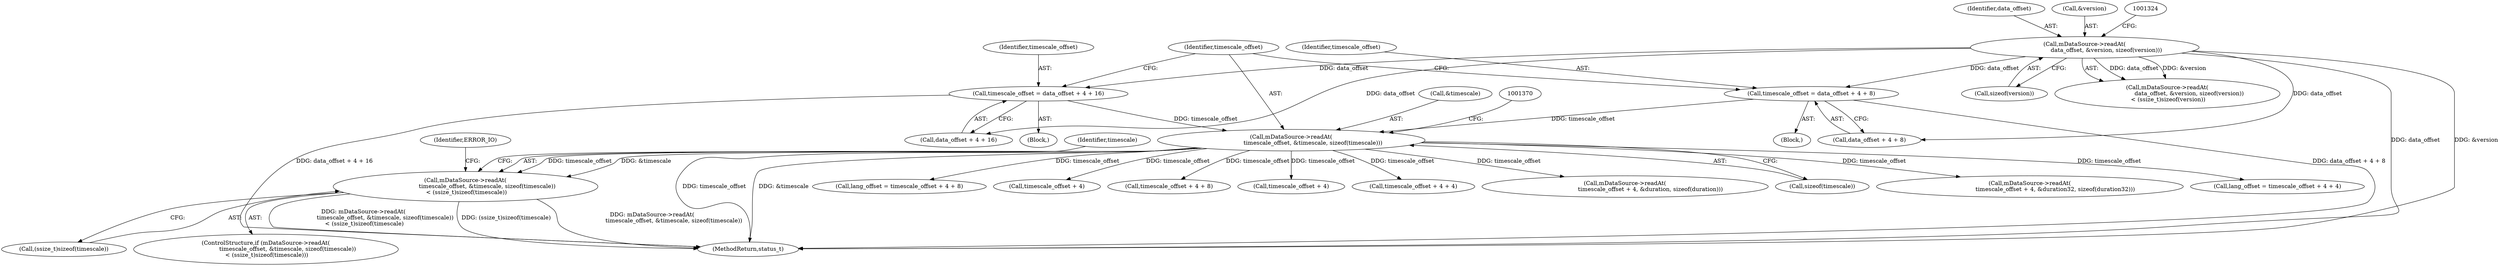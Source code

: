 digraph "0_Android_8a3a2f6ea7defe1a81bb32b3c9f3537f84749b9d@API" {
"1001362" [label="(Call,mDataSource->readAt(\n                        timescale_offset, &timescale, sizeof(timescale))\n < (ssize_t)sizeof(timescale))"];
"1001363" [label="(Call,mDataSource->readAt(\n                        timescale_offset, &timescale, sizeof(timescale)))"];
"1001336" [label="(Call,timescale_offset = data_offset + 4 + 16)"];
"1001317" [label="(Call,mDataSource->readAt(\n                        data_offset, &version, sizeof(version)))"];
"1001349" [label="(Call,timescale_offset = data_offset + 4 + 8)"];
"1001482" [label="(Call,lang_offset = timescale_offset + 4 + 8)"];
"1001432" [label="(Call,timescale_offset + 4)"];
"1001321" [label="(Call,sizeof(version))"];
"1001336" [label="(Call,timescale_offset = data_offset + 4 + 16)"];
"1001369" [label="(Call,(ssize_t)sizeof(timescale))"];
"1001484" [label="(Call,timescale_offset + 4 + 8)"];
"1001348" [label="(Block,)"];
"1001351" [label="(Call,data_offset + 4 + 8)"];
"1001316" [label="(Call,mDataSource->readAt(\n                        data_offset, &version, sizeof(version))\n < (ssize_t)sizeof(version))"];
"1001402" [label="(Call,timescale_offset + 4)"];
"1001497" [label="(Call,timescale_offset + 4 + 4)"];
"1001361" [label="(ControlStructure,if (mDataSource->readAt(\n                        timescale_offset, &timescale, sizeof(timescale))\n < (ssize_t)sizeof(timescale)))"];
"1001363" [label="(Call,mDataSource->readAt(\n                        timescale_offset, &timescale, sizeof(timescale)))"];
"1001401" [label="(Call,mDataSource->readAt(\n                            timescale_offset + 4, &duration, sizeof(duration)))"];
"1001364" [label="(Identifier,timescale_offset)"];
"1001318" [label="(Identifier,data_offset)"];
"1001375" [label="(Identifier,ERROR_IO)"];
"1001319" [label="(Call,&version)"];
"1001367" [label="(Call,sizeof(timescale))"];
"1001317" [label="(Call,mDataSource->readAt(\n                        data_offset, &version, sizeof(version)))"];
"1001337" [label="(Identifier,timescale_offset)"];
"1001365" [label="(Call,&timescale)"];
"1001362" [label="(Call,mDataSource->readAt(\n                        timescale_offset, &timescale, sizeof(timescale))\n < (ssize_t)sizeof(timescale))"];
"1003923" [label="(MethodReturn,status_t)"];
"1001349" [label="(Call,timescale_offset = data_offset + 4 + 8)"];
"1001378" [label="(Identifier,timescale)"];
"1001350" [label="(Identifier,timescale_offset)"];
"1001431" [label="(Call,mDataSource->readAt(\n                            timescale_offset + 4, &duration32, sizeof(duration32)))"];
"1001338" [label="(Call,data_offset + 4 + 16)"];
"1001495" [label="(Call,lang_offset = timescale_offset + 4 + 4)"];
"1001335" [label="(Block,)"];
"1001362" -> "1001361"  [label="AST: "];
"1001362" -> "1001369"  [label="CFG: "];
"1001363" -> "1001362"  [label="AST: "];
"1001369" -> "1001362"  [label="AST: "];
"1001375" -> "1001362"  [label="CFG: "];
"1001378" -> "1001362"  [label="CFG: "];
"1001362" -> "1003923"  [label="DDG: mDataSource->readAt(\n                        timescale_offset, &timescale, sizeof(timescale))"];
"1001362" -> "1003923"  [label="DDG: mDataSource->readAt(\n                        timescale_offset, &timescale, sizeof(timescale))\n < (ssize_t)sizeof(timescale)"];
"1001362" -> "1003923"  [label="DDG: (ssize_t)sizeof(timescale)"];
"1001363" -> "1001362"  [label="DDG: timescale_offset"];
"1001363" -> "1001362"  [label="DDG: &timescale"];
"1001363" -> "1001367"  [label="CFG: "];
"1001364" -> "1001363"  [label="AST: "];
"1001365" -> "1001363"  [label="AST: "];
"1001367" -> "1001363"  [label="AST: "];
"1001370" -> "1001363"  [label="CFG: "];
"1001363" -> "1003923"  [label="DDG: timescale_offset"];
"1001363" -> "1003923"  [label="DDG: &timescale"];
"1001336" -> "1001363"  [label="DDG: timescale_offset"];
"1001349" -> "1001363"  [label="DDG: timescale_offset"];
"1001363" -> "1001401"  [label="DDG: timescale_offset"];
"1001363" -> "1001402"  [label="DDG: timescale_offset"];
"1001363" -> "1001431"  [label="DDG: timescale_offset"];
"1001363" -> "1001432"  [label="DDG: timescale_offset"];
"1001363" -> "1001482"  [label="DDG: timescale_offset"];
"1001363" -> "1001484"  [label="DDG: timescale_offset"];
"1001363" -> "1001495"  [label="DDG: timescale_offset"];
"1001363" -> "1001497"  [label="DDG: timescale_offset"];
"1001336" -> "1001335"  [label="AST: "];
"1001336" -> "1001338"  [label="CFG: "];
"1001337" -> "1001336"  [label="AST: "];
"1001338" -> "1001336"  [label="AST: "];
"1001364" -> "1001336"  [label="CFG: "];
"1001336" -> "1003923"  [label="DDG: data_offset + 4 + 16"];
"1001317" -> "1001336"  [label="DDG: data_offset"];
"1001317" -> "1001316"  [label="AST: "];
"1001317" -> "1001321"  [label="CFG: "];
"1001318" -> "1001317"  [label="AST: "];
"1001319" -> "1001317"  [label="AST: "];
"1001321" -> "1001317"  [label="AST: "];
"1001324" -> "1001317"  [label="CFG: "];
"1001317" -> "1003923"  [label="DDG: data_offset"];
"1001317" -> "1003923"  [label="DDG: &version"];
"1001317" -> "1001316"  [label="DDG: data_offset"];
"1001317" -> "1001316"  [label="DDG: &version"];
"1001317" -> "1001338"  [label="DDG: data_offset"];
"1001317" -> "1001349"  [label="DDG: data_offset"];
"1001317" -> "1001351"  [label="DDG: data_offset"];
"1001349" -> "1001348"  [label="AST: "];
"1001349" -> "1001351"  [label="CFG: "];
"1001350" -> "1001349"  [label="AST: "];
"1001351" -> "1001349"  [label="AST: "];
"1001364" -> "1001349"  [label="CFG: "];
"1001349" -> "1003923"  [label="DDG: data_offset + 4 + 8"];
}
